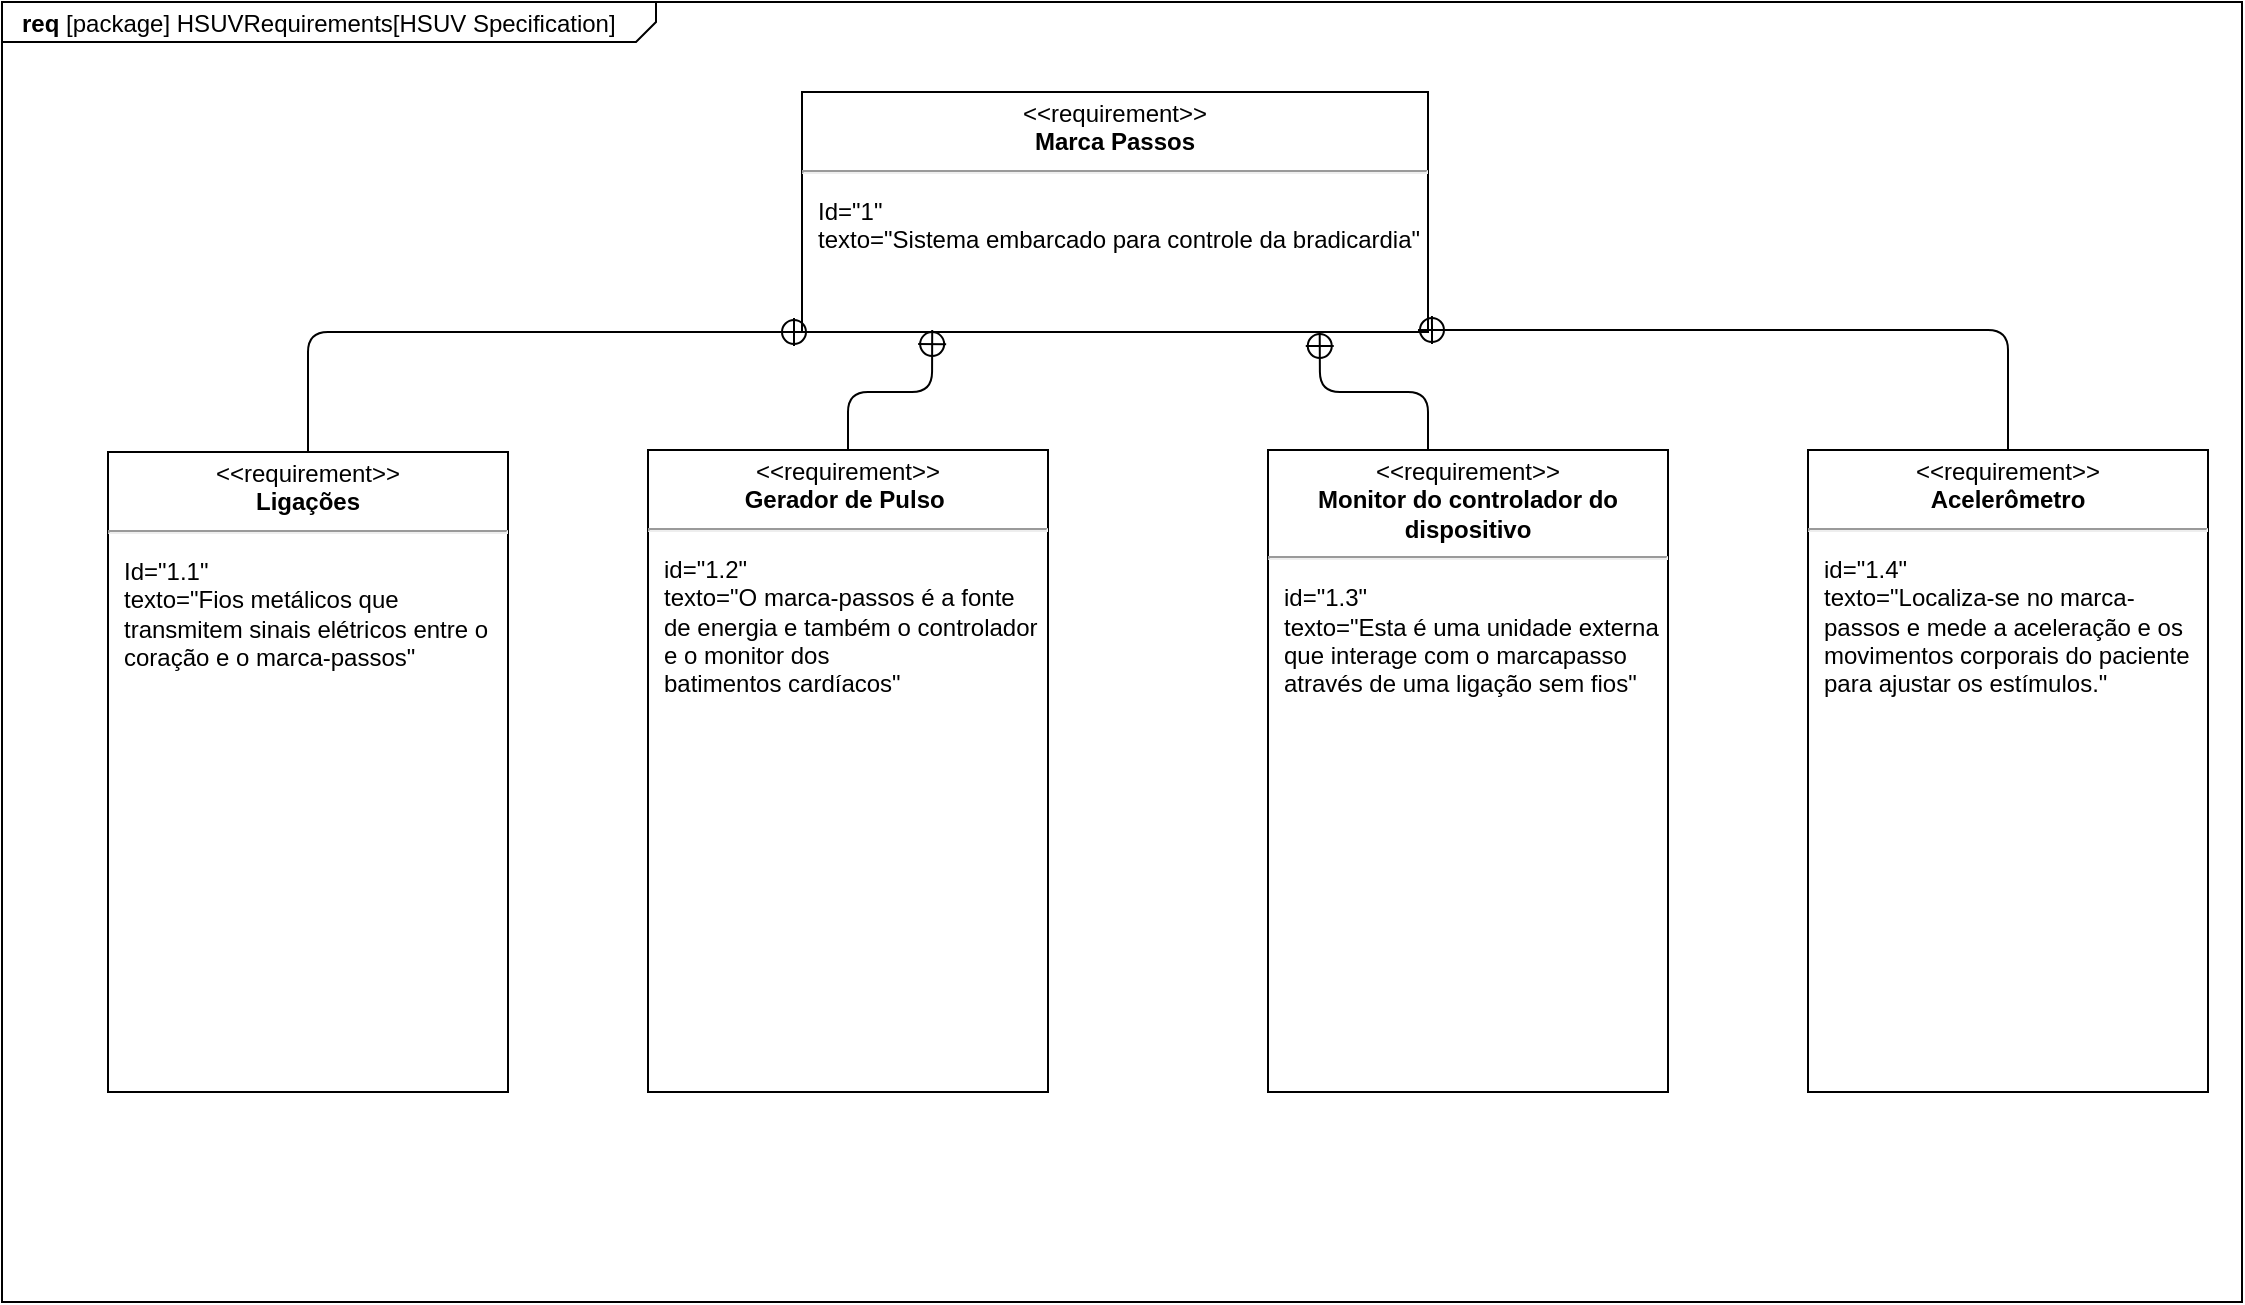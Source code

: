 <mxfile version="11.2.2" type="device" pages="1"><diagram name="Page-1" id="929967ad-93f9-6ef4-fab6-5d389245f69c"><mxGraphModel dx="1422" dy="764" grid="1" gridSize="10" guides="1" tooltips="1" connect="1" arrows="1" fold="1" page="1" pageScale="1.5" pageWidth="1169" pageHeight="826" background="none" math="0" shadow="0"><root><mxCell id="0" style=";html=1;"/><mxCell id="1" style=";html=1;" parent="0"/><mxCell id="1672d66443f91eb5-1" value="&lt;p style=&quot;margin: 0px ; margin-top: 4px ; margin-left: 10px ; text-align: left&quot;&gt;&lt;b&gt;req&lt;/b&gt;&amp;nbsp;[package] HSUVRequirements[HSUV Specification]&lt;/p&gt;" style="html=1;strokeWidth=1;shape=mxgraph.sysml.package;html=1;overflow=fill;whiteSpace=wrap;fillColor=none;gradientColor=none;fontSize=12;align=center;labelX=327.64;" parent="1" vertex="1"><mxGeometry x="317" y="295" width="1120" height="650" as="geometry"/></mxCell><mxCell id="t19DPSlij_xj_8aVn4SE-1" value="&lt;p style=&quot;margin: 0px ; margin-top: 4px ; text-align: center&quot;&gt;&amp;lt;&amp;lt;requirement&amp;gt;&amp;gt;&lt;br&gt;&lt;b&gt;Marca Passos&lt;/b&gt;&lt;/p&gt;&lt;hr&gt;&lt;p&gt;&lt;/p&gt;&lt;p style=&quot;margin: 0px ; margin-left: 8px ; text-align: left&quot;&gt;Id=&quot;1&quot;&lt;br&gt;&lt;/p&gt;&lt;p style=&quot;margin: 0px ; margin-left: 8px ; text-align: left&quot;&gt;texto=&quot;Sistema embarcado para controle da bradicardia&quot;&lt;br&gt;&lt;br&gt;&lt;/p&gt;" style="shape=rect;overflow=fill;html=1;whiteSpace=wrap;align=center;" vertex="1" parent="1"><mxGeometry x="717" y="340" width="313" height="120" as="geometry"/></mxCell><mxCell id="t19DPSlij_xj_8aVn4SE-2" value="&lt;p style=&quot;margin: 0px ; margin-top: 4px ; text-align: center&quot;&gt;&amp;lt;&amp;lt;requirement&amp;gt;&amp;gt;&lt;br&gt;&lt;b&gt;Ligações&lt;/b&gt;&lt;br&gt;&lt;/p&gt;&lt;hr&gt;&lt;p&gt;&lt;/p&gt;&lt;p style=&quot;margin: 0px ; margin-left: 8px ; text-align: left&quot;&gt;Id=&quot;1.1&quot;&lt;/p&gt;&lt;p style=&quot;margin: 0px ; margin-left: 8px ; text-align: left&quot;&gt;texto=&quot;Fios metálicos que transmitem sinais elétricos entre o coração e o marca-passos&quot;&lt;/p&gt;" style="shape=rect;overflow=fill;html=1;whiteSpace=wrap;align=center;" vertex="1" parent="1"><mxGeometry x="370" y="520" width="200" height="320" as="geometry"/></mxCell><mxCell id="t19DPSlij_xj_8aVn4SE-3" value="&lt;p style=&quot;margin: 0px ; margin-top: 4px ; text-align: center&quot;&gt;&amp;lt;&amp;lt;requirement&amp;gt;&amp;gt;&lt;br&gt;&lt;b&gt;Gerador de Pulso&amp;nbsp;&lt;/b&gt;&lt;br&gt;&lt;/p&gt;&lt;hr&gt;&lt;p&gt;&lt;/p&gt;&lt;p style=&quot;margin: 0px ; margin-left: 8px ; text-align: left&quot;&gt;id=&quot;1.2&quot;&lt;/p&gt;&lt;p style=&quot;margin: 0px ; margin-left: 8px ; text-align: left&quot;&gt;texto=&quot;O marca-passos é a fonte de energia e também o controlador e o monitor dos&lt;br&gt;batimentos cardíacos&quot;&lt;br&gt;&lt;/p&gt;" style="shape=rect;overflow=fill;html=1;whiteSpace=wrap;align=center;" vertex="1" parent="1"><mxGeometry x="640" y="519" width="200" height="321" as="geometry"/></mxCell><mxCell id="t19DPSlij_xj_8aVn4SE-4" value="&lt;p style=&quot;margin: 0px ; margin-top: 4px ; text-align: center&quot;&gt;&amp;lt;&amp;lt;requirement&amp;gt;&amp;gt;&lt;br&gt;&lt;b&gt;Monitor do controlador do dispositivo&lt;/b&gt;&lt;br&gt;&lt;/p&gt;&lt;hr&gt;&lt;p&gt;&lt;/p&gt;&lt;p style=&quot;margin: 0px ; margin-left: 8px ; text-align: left&quot;&gt;id=&quot;1.3&quot;&lt;/p&gt;&lt;p style=&quot;margin: 0px ; margin-left: 8px ; text-align: left&quot;&gt;texto=&quot;Esta é uma unidade externa que interage com o marcapasso através de uma ligação sem fios&quot;&lt;br&gt;&lt;/p&gt;" style="shape=rect;overflow=fill;html=1;whiteSpace=wrap;align=center;" vertex="1" parent="1"><mxGeometry x="950" y="519" width="200" height="321" as="geometry"/></mxCell><mxCell id="t19DPSlij_xj_8aVn4SE-5" value="&lt;p style=&quot;margin: 0px ; margin-top: 4px ; text-align: center&quot;&gt;&amp;lt;&amp;lt;requirement&amp;gt;&amp;gt;&lt;br&gt;&lt;b&gt;Acelerômetro&lt;/b&gt;&lt;br&gt;&lt;/p&gt;&lt;hr&gt;&lt;p&gt;&lt;/p&gt;&lt;p style=&quot;margin: 0px ; margin-left: 8px ; text-align: left&quot;&gt;id=&quot;1.4&quot;&lt;/p&gt;&lt;p style=&quot;margin: 0px ; margin-left: 8px ; text-align: left&quot;&gt;texto=&quot;Localiza-se no marca-passos e mede a aceleração e os movimentos corporais do paciente&lt;br/&gt;para ajustar os estímulos.&quot;&lt;br&gt;&lt;/p&gt;" style="shape=rect;overflow=fill;html=1;whiteSpace=wrap;align=center;" vertex="1" parent="1"><mxGeometry x="1220" y="519" width="200" height="321" as="geometry"/></mxCell><mxCell id="t19DPSlij_xj_8aVn4SE-7" value="" style="edgeStyle=none;html=1;startArrow=sysMLPackCont;startSize=12;endArrow=none;entryX=0.5;entryY=0;entryDx=0;entryDy=0;" edge="1" parent="1" target="t19DPSlij_xj_8aVn4SE-2"><mxGeometry width="160" relative="1" as="geometry"><mxPoint x="720" y="460" as="sourcePoint"/><mxPoint x="610" y="450" as="targetPoint"/><Array as="points"><mxPoint x="470" y="460"/></Array></mxGeometry></mxCell><mxCell id="t19DPSlij_xj_8aVn4SE-8" value="" style="edgeStyle=none;html=1;startArrow=sysMLPackCont;startSize=12;endArrow=none;entryX=0.5;entryY=0;entryDx=0;entryDy=0;exitX=0.208;exitY=0.992;exitDx=0;exitDy=0;exitPerimeter=0;" edge="1" parent="1" source="t19DPSlij_xj_8aVn4SE-1" target="t19DPSlij_xj_8aVn4SE-3"><mxGeometry width="160" relative="1" as="geometry"><mxPoint x="750" y="470" as="sourcePoint"/><mxPoint x="480" y="530" as="targetPoint"/><Array as="points"><mxPoint x="782" y="490"/><mxPoint x="740" y="490"/></Array></mxGeometry></mxCell><mxCell id="t19DPSlij_xj_8aVn4SE-9" value="" style="edgeStyle=none;html=1;startArrow=sysMLPackCont;startSize=12;endArrow=none;entryX=0.4;entryY=0;entryDx=0;entryDy=0;exitX=0.827;exitY=1;exitDx=0;exitDy=0;exitPerimeter=0;entryPerimeter=0;" edge="1" parent="1" source="t19DPSlij_xj_8aVn4SE-1" target="t19DPSlij_xj_8aVn4SE-4"><mxGeometry width="160" relative="1" as="geometry"><mxPoint x="792.104" y="469.04" as="sourcePoint"/><mxPoint x="750" y="529" as="targetPoint"/><Array as="points"><mxPoint x="976" y="490"/><mxPoint x="1030" y="490"/></Array></mxGeometry></mxCell><mxCell id="t19DPSlij_xj_8aVn4SE-10" value="" style="edgeStyle=none;html=1;startArrow=sysMLPackCont;startSize=12;endArrow=none;entryX=0.5;entryY=0;entryDx=0;entryDy=0;exitX=0.984;exitY=0.992;exitDx=0;exitDy=0;exitPerimeter=0;" edge="1" parent="1" source="t19DPSlij_xj_8aVn4SE-1" target="t19DPSlij_xj_8aVn4SE-5"><mxGeometry width="160" relative="1" as="geometry"><mxPoint x="1320" y="450" as="sourcePoint"/><mxPoint x="1050" y="510" as="targetPoint"/><Array as="points"><mxPoint x="1040" y="459"/><mxPoint x="1080" y="459"/><mxPoint x="1320" y="459"/></Array></mxGeometry></mxCell></root></mxGraphModel></diagram></mxfile>